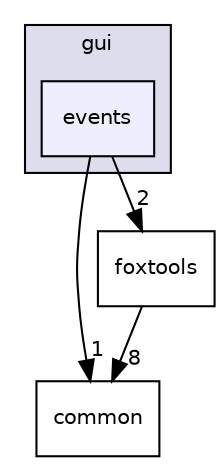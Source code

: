 digraph "events" {
  compound=true
  node [ fontsize="10", fontname="Helvetica"];
  edge [ labelfontsize="10", labelfontname="Helvetica"];
  subgraph clusterdir_89ceeaf6d8b457b200b1d6daeab01179 {
    graph [ bgcolor="#ddddee", pencolor="black", label="gui" fontname="Helvetica", fontsize="10", URL="dir_89ceeaf6d8b457b200b1d6daeab01179.html"]
  dir_9a51ce324cb8944370dcc35244cb6982 [shape=box, label="events", style="filled", fillcolor="#eeeeff", pencolor="black", URL="dir_9a51ce324cb8944370dcc35244cb6982.html"];
  }
  dir_bf12584007c722bc233481bc9c6db799 [shape=box label="common" URL="dir_bf12584007c722bc233481bc9c6db799.html"];
  dir_99a9ecb2dca038fbc309d130dacdce44 [shape=box label="foxtools" URL="dir_99a9ecb2dca038fbc309d130dacdce44.html"];
  dir_9a51ce324cb8944370dcc35244cb6982->dir_bf12584007c722bc233481bc9c6db799 [headlabel="1", labeldistance=1.5 headhref="dir_000034_000002.html"];
  dir_9a51ce324cb8944370dcc35244cb6982->dir_99a9ecb2dca038fbc309d130dacdce44 [headlabel="2", labeldistance=1.5 headhref="dir_000034_000023.html"];
  dir_99a9ecb2dca038fbc309d130dacdce44->dir_bf12584007c722bc233481bc9c6db799 [headlabel="8", labeldistance=1.5 headhref="dir_000023_000002.html"];
}

